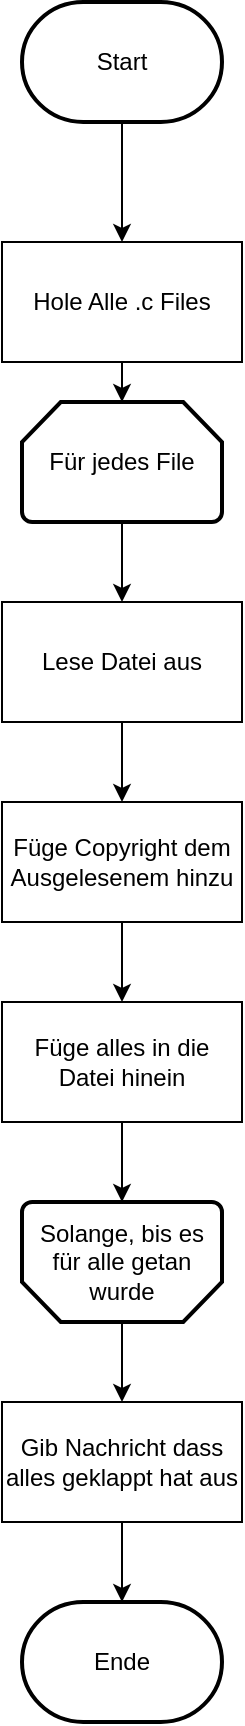 <mxfile version="15.4.0" type="device"><diagram id="nVuhJFAEMMeOA-dhKnxJ" name="Seite-1"><mxGraphModel dx="1182" dy="826" grid="1" gridSize="10" guides="1" tooltips="1" connect="1" arrows="1" fold="1" page="1" pageScale="1" pageWidth="827" pageHeight="1169" math="0" shadow="0"><root><mxCell id="0"/><mxCell id="1" parent="0"/><mxCell id="4LIRI_wvtzPdxaldpsqU-3" style="edgeStyle=orthogonalEdgeStyle;rounded=0;orthogonalLoop=1;jettySize=auto;html=1;entryX=0.5;entryY=0;entryDx=0;entryDy=0;" edge="1" parent="1" source="4LIRI_wvtzPdxaldpsqU-1" target="4LIRI_wvtzPdxaldpsqU-2"><mxGeometry relative="1" as="geometry"/></mxCell><mxCell id="4LIRI_wvtzPdxaldpsqU-1" value="Start" style="strokeWidth=2;html=1;shape=mxgraph.flowchart.terminator;whiteSpace=wrap;" vertex="1" parent="1"><mxGeometry x="350" y="40" width="100" height="60" as="geometry"/></mxCell><mxCell id="4LIRI_wvtzPdxaldpsqU-5" style="edgeStyle=orthogonalEdgeStyle;rounded=0;orthogonalLoop=1;jettySize=auto;html=1;exitX=0.5;exitY=1;exitDx=0;exitDy=0;entryX=0.5;entryY=0;entryDx=0;entryDy=0;entryPerimeter=0;" edge="1" parent="1" source="4LIRI_wvtzPdxaldpsqU-2" target="4LIRI_wvtzPdxaldpsqU-4"><mxGeometry relative="1" as="geometry"/></mxCell><mxCell id="4LIRI_wvtzPdxaldpsqU-2" value="Hole Alle .c Files" style="rounded=0;whiteSpace=wrap;html=1;" vertex="1" parent="1"><mxGeometry x="340" y="160" width="120" height="60" as="geometry"/></mxCell><mxCell id="4LIRI_wvtzPdxaldpsqU-9" style="edgeStyle=orthogonalEdgeStyle;rounded=0;orthogonalLoop=1;jettySize=auto;html=1;" edge="1" parent="1" source="4LIRI_wvtzPdxaldpsqU-4" target="4LIRI_wvtzPdxaldpsqU-6"><mxGeometry relative="1" as="geometry"/></mxCell><mxCell id="4LIRI_wvtzPdxaldpsqU-4" value="Für jedes File" style="strokeWidth=2;html=1;shape=mxgraph.flowchart.loop_limit;whiteSpace=wrap;" vertex="1" parent="1"><mxGeometry x="350" y="240" width="100" height="60" as="geometry"/></mxCell><mxCell id="4LIRI_wvtzPdxaldpsqU-11" style="edgeStyle=orthogonalEdgeStyle;rounded=0;orthogonalLoop=1;jettySize=auto;html=1;entryX=0.5;entryY=0;entryDx=0;entryDy=0;" edge="1" parent="1" source="4LIRI_wvtzPdxaldpsqU-6" target="4LIRI_wvtzPdxaldpsqU-7"><mxGeometry relative="1" as="geometry"/></mxCell><mxCell id="4LIRI_wvtzPdxaldpsqU-6" value="Lese Datei aus" style="rounded=0;whiteSpace=wrap;html=1;" vertex="1" parent="1"><mxGeometry x="340" y="340" width="120" height="60" as="geometry"/></mxCell><mxCell id="4LIRI_wvtzPdxaldpsqU-12" style="edgeStyle=orthogonalEdgeStyle;rounded=0;orthogonalLoop=1;jettySize=auto;html=1;" edge="1" parent="1" source="4LIRI_wvtzPdxaldpsqU-7" target="4LIRI_wvtzPdxaldpsqU-8"><mxGeometry relative="1" as="geometry"/></mxCell><mxCell id="4LIRI_wvtzPdxaldpsqU-7" value="Füge Copyright dem Ausgelesenem hinzu" style="rounded=0;whiteSpace=wrap;html=1;" vertex="1" parent="1"><mxGeometry x="340" y="440" width="120" height="60" as="geometry"/></mxCell><mxCell id="4LIRI_wvtzPdxaldpsqU-14" style="edgeStyle=orthogonalEdgeStyle;rounded=0;orthogonalLoop=1;jettySize=auto;html=1;entryX=0.5;entryY=1;entryDx=0;entryDy=0;entryPerimeter=0;" edge="1" parent="1" source="4LIRI_wvtzPdxaldpsqU-8" target="4LIRI_wvtzPdxaldpsqU-13"><mxGeometry relative="1" as="geometry"/></mxCell><mxCell id="4LIRI_wvtzPdxaldpsqU-8" value="Füge alles in die Datei hinein" style="rounded=0;whiteSpace=wrap;html=1;" vertex="1" parent="1"><mxGeometry x="340" y="540" width="120" height="60" as="geometry"/></mxCell><mxCell id="4LIRI_wvtzPdxaldpsqU-16" style="edgeStyle=orthogonalEdgeStyle;rounded=0;orthogonalLoop=1;jettySize=auto;html=1;" edge="1" parent="1" source="4LIRI_wvtzPdxaldpsqU-13" target="4LIRI_wvtzPdxaldpsqU-15"><mxGeometry relative="1" as="geometry"/></mxCell><mxCell id="4LIRI_wvtzPdxaldpsqU-13" value="Solange, bis es für alle getan wurde" style="strokeWidth=2;html=1;shape=mxgraph.flowchart.loop_limit;whiteSpace=wrap;direction=west;" vertex="1" parent="1"><mxGeometry x="350" y="640" width="100" height="60" as="geometry"/></mxCell><mxCell id="4LIRI_wvtzPdxaldpsqU-19" style="edgeStyle=orthogonalEdgeStyle;rounded=0;orthogonalLoop=1;jettySize=auto;html=1;exitX=0.5;exitY=1;exitDx=0;exitDy=0;entryX=0.5;entryY=0;entryDx=0;entryDy=0;entryPerimeter=0;" edge="1" parent="1" source="4LIRI_wvtzPdxaldpsqU-15" target="4LIRI_wvtzPdxaldpsqU-17"><mxGeometry relative="1" as="geometry"/></mxCell><mxCell id="4LIRI_wvtzPdxaldpsqU-15" value="Gib Nachricht dass alles geklappt hat aus" style="rounded=0;whiteSpace=wrap;html=1;" vertex="1" parent="1"><mxGeometry x="340" y="740" width="120" height="60" as="geometry"/></mxCell><mxCell id="4LIRI_wvtzPdxaldpsqU-17" value="Ende" style="strokeWidth=2;html=1;shape=mxgraph.flowchart.terminator;whiteSpace=wrap;" vertex="1" parent="1"><mxGeometry x="350" y="840" width="100" height="60" as="geometry"/></mxCell></root></mxGraphModel></diagram></mxfile>